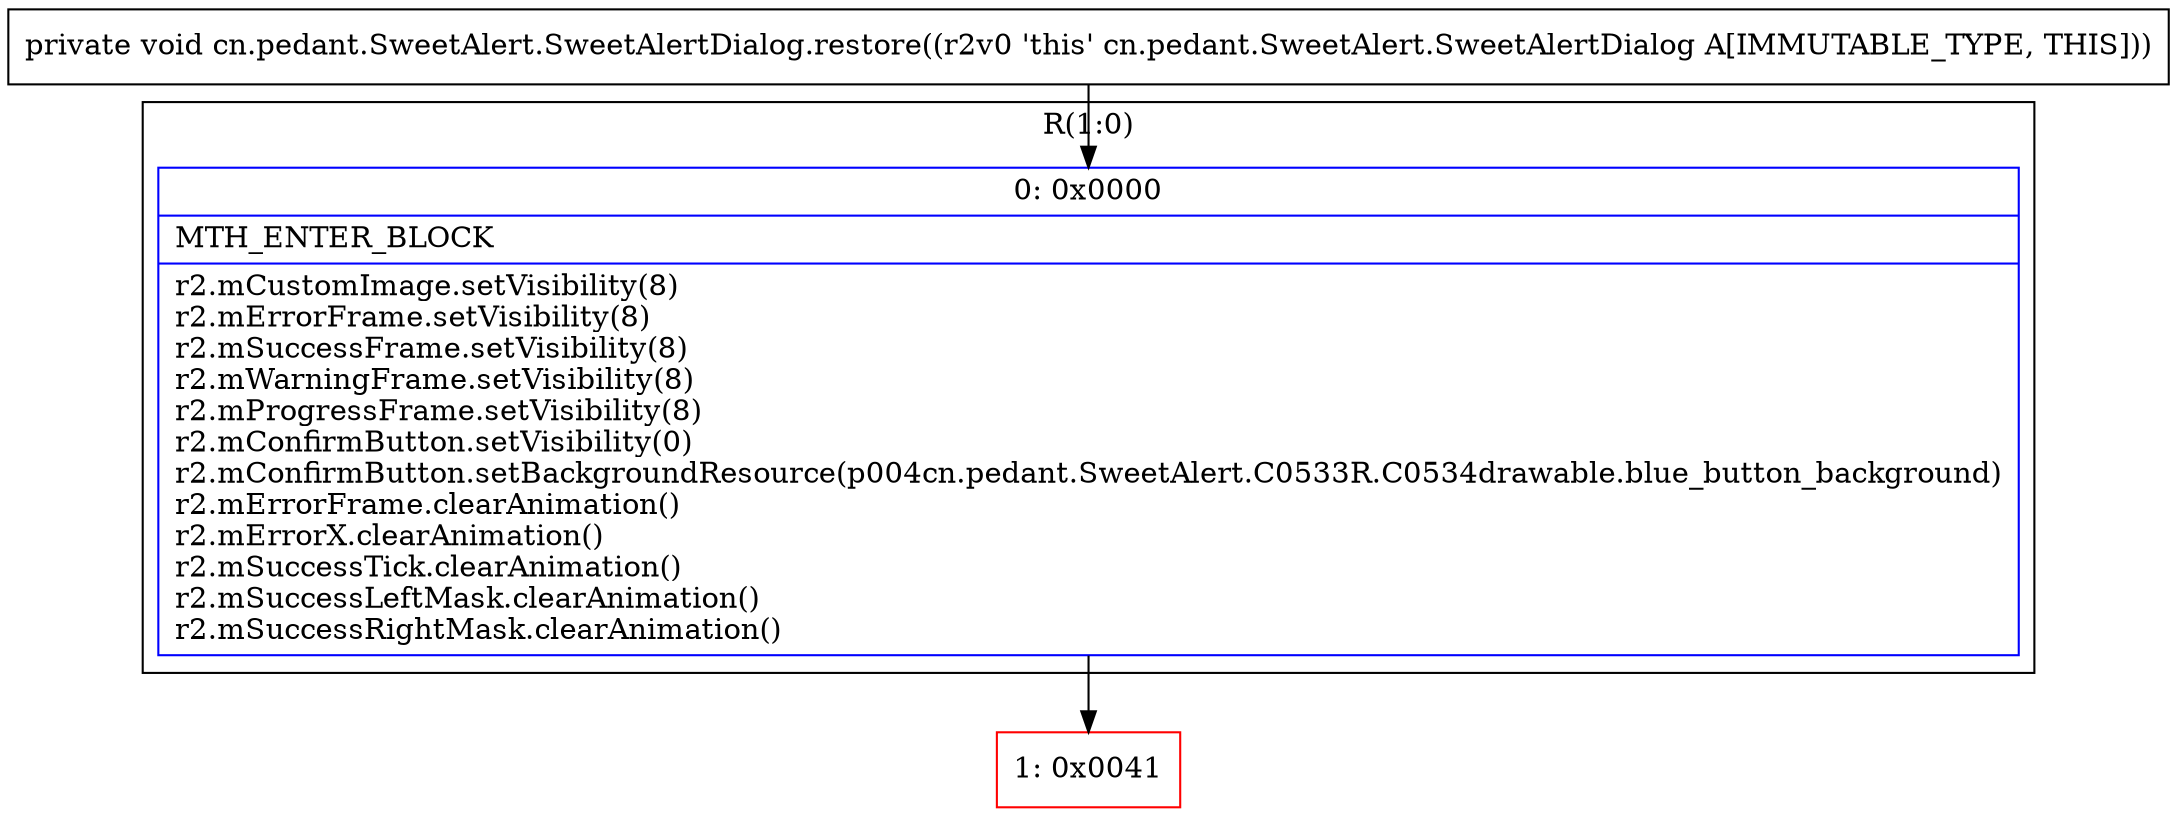 digraph "CFG forcn.pedant.SweetAlert.SweetAlertDialog.restore()V" {
subgraph cluster_Region_403159898 {
label = "R(1:0)";
node [shape=record,color=blue];
Node_0 [shape=record,label="{0\:\ 0x0000|MTH_ENTER_BLOCK\l|r2.mCustomImage.setVisibility(8)\lr2.mErrorFrame.setVisibility(8)\lr2.mSuccessFrame.setVisibility(8)\lr2.mWarningFrame.setVisibility(8)\lr2.mProgressFrame.setVisibility(8)\lr2.mConfirmButton.setVisibility(0)\lr2.mConfirmButton.setBackgroundResource(p004cn.pedant.SweetAlert.C0533R.C0534drawable.blue_button_background)\lr2.mErrorFrame.clearAnimation()\lr2.mErrorX.clearAnimation()\lr2.mSuccessTick.clearAnimation()\lr2.mSuccessLeftMask.clearAnimation()\lr2.mSuccessRightMask.clearAnimation()\l}"];
}
Node_1 [shape=record,color=red,label="{1\:\ 0x0041}"];
MethodNode[shape=record,label="{private void cn.pedant.SweetAlert.SweetAlertDialog.restore((r2v0 'this' cn.pedant.SweetAlert.SweetAlertDialog A[IMMUTABLE_TYPE, THIS])) }"];
MethodNode -> Node_0;
Node_0 -> Node_1;
}

